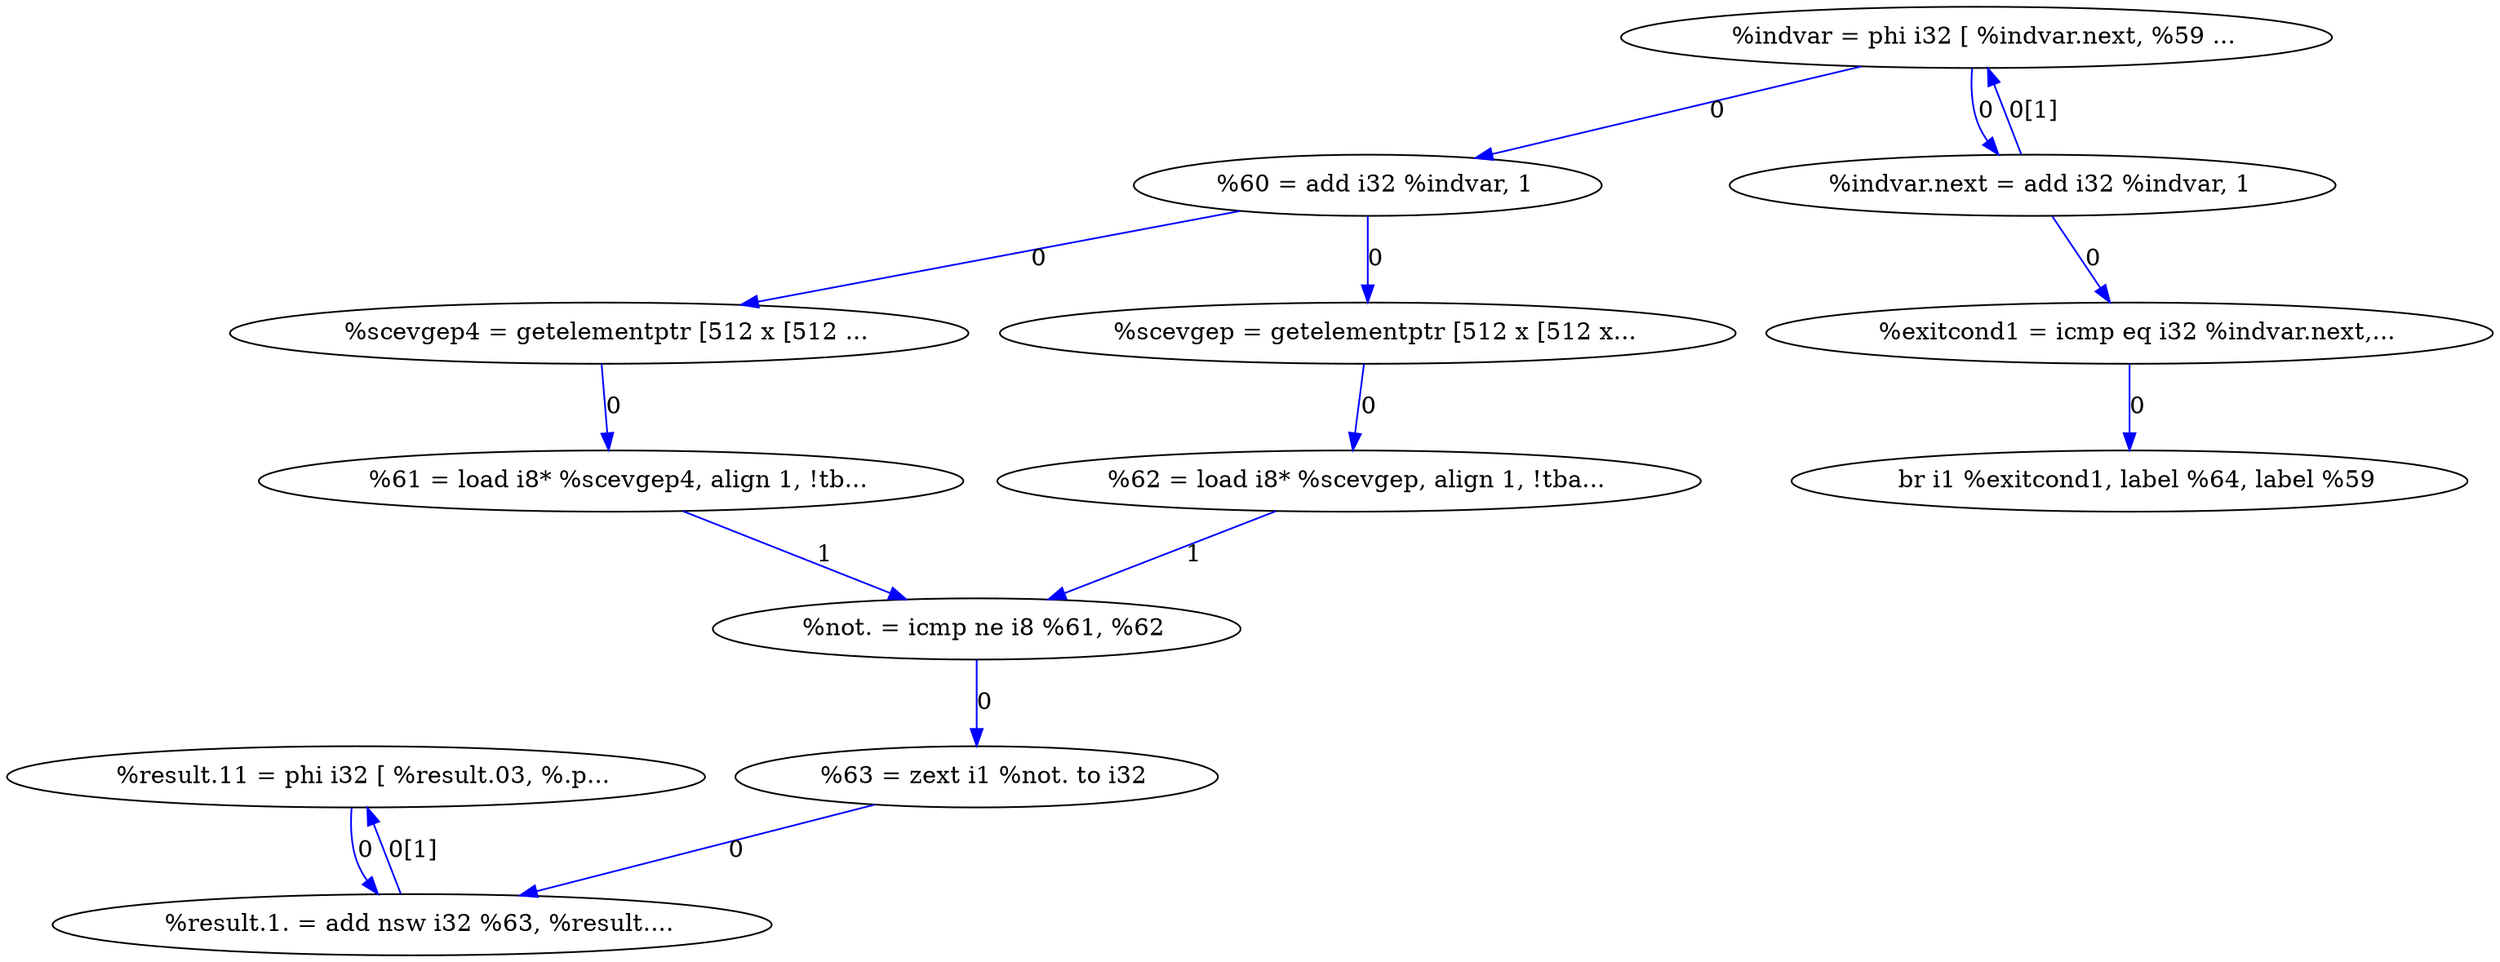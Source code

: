 digraph {
Node0x47e4a60[label="  %60 = add i32 %indvar, 1"];
Node0x47e48a0[label="  %indvar = phi i32 [ %indvar.next, %59 ..."];
Node0x47e48a0 -> Node0x47e4a60[label="0",color=blue];
Node0x47e5280[label="  %indvar.next = add i32 %indvar, 1"];
Node0x47e48a0 -> Node0x47e5280[label="0",color=blue];
Node0x47e51a0[label="  %result.1. = add nsw i32 %63, %result...."];
Node0x47e4980[label="  %result.11 = phi i32 [ %result.03, %.p..."];
Node0x47e4980 -> Node0x47e51a0[label="0",color=blue];
Node0x47e4b40[label="  %scevgep4 = getelementptr [512 x [512 ..."];
Node0x47e4a60 -> Node0x47e4b40[label="0",color=blue];
Node0x47e4c20[label="  %scevgep = getelementptr [512 x [512 x..."];
Node0x47e4a60 -> Node0x47e4c20[label="0",color=blue];
Node0x47e4de0[label="  %61 = load i8* %scevgep4, align 1, !tb..."];
Node0x47e4b40 -> Node0x47e4de0[label="0",color=blue];
Node0x47e4ec0[label="  %62 = load i8* %scevgep, align 1, !tba..."];
Node0x47e4c20 -> Node0x47e4ec0[label="0",color=blue];
Node0x47e4fa0[label="  %not. = icmp ne i8 %61, %62"];
Node0x47e4de0 -> Node0x47e4fa0[label="1",color=blue];
Node0x47e4ec0 -> Node0x47e4fa0[label="1",color=blue];
Node0x47e50c0[label="  %63 = zext i1 %not. to i32"];
Node0x47e4fa0 -> Node0x47e50c0[label="0",color=blue];
Node0x47e50c0 -> Node0x47e51a0[label="0",color=blue];
Node0x47e4980 -> Node0x47e51a0[label="0[1]",color=blue,dir=back];
Node0x47e48a0 -> Node0x47e5280[label="0[1]",color=blue,dir=back];
Node0x47e5360[label="  %exitcond1 = icmp eq i32 %indvar.next,..."];
Node0x47e5280 -> Node0x47e5360[label="0",color=blue];
Node0x47e5440[label="  br i1 %exitcond1, label %64, label %59"];
Node0x47e5360 -> Node0x47e5440[label="0",color=blue];
}
